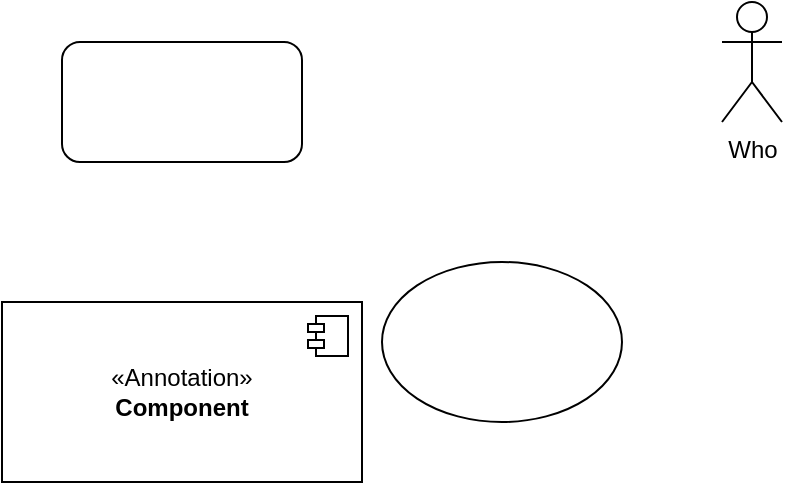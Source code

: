<mxfile version="21.3.6" type="github">
  <diagram name="Halaman-1" id="mFcwVF2XpNbR3JAEObpt">
    <mxGraphModel dx="1434" dy="761" grid="1" gridSize="10" guides="1" tooltips="1" connect="1" arrows="1" fold="1" page="1" pageScale="1" pageWidth="827" pageHeight="1169" math="0" shadow="0">
      <root>
        <mxCell id="0" />
        <mxCell id="1" parent="0" />
        <mxCell id="cNw7ihXkvyLhJeWS1LcZ-1" value="" style="rounded=1;whiteSpace=wrap;html=1;" parent="1" vertex="1">
          <mxGeometry x="190" y="250" width="120" height="60" as="geometry" />
        </mxCell>
        <mxCell id="cNw7ihXkvyLhJeWS1LcZ-2" value="" style="ellipse;whiteSpace=wrap;html=1;" parent="1" vertex="1">
          <mxGeometry x="350" y="360" width="120" height="80" as="geometry" />
        </mxCell>
        <mxCell id="cNw7ihXkvyLhJeWS1LcZ-3" value="Who" style="shape=umlActor;verticalLabelPosition=bottom;verticalAlign=top;html=1;" parent="1" vertex="1">
          <mxGeometry x="520" y="230" width="30" height="60" as="geometry" />
        </mxCell>
        <mxCell id="cNw7ihXkvyLhJeWS1LcZ-4" value="&amp;laquo;Annotation&amp;raquo;&lt;br/&gt;&lt;b&gt;Component&lt;/b&gt;" style="html=1;dropTarget=0;whiteSpace=wrap;" parent="1" vertex="1">
          <mxGeometry x="160" y="380" width="180" height="90" as="geometry" />
        </mxCell>
        <mxCell id="cNw7ihXkvyLhJeWS1LcZ-5" value="" style="shape=module;jettyWidth=8;jettyHeight=4;" parent="cNw7ihXkvyLhJeWS1LcZ-4" vertex="1">
          <mxGeometry x="1" width="20" height="20" relative="1" as="geometry">
            <mxPoint x="-27" y="7" as="offset" />
          </mxGeometry>
        </mxCell>
      </root>
    </mxGraphModel>
  </diagram>
</mxfile>
